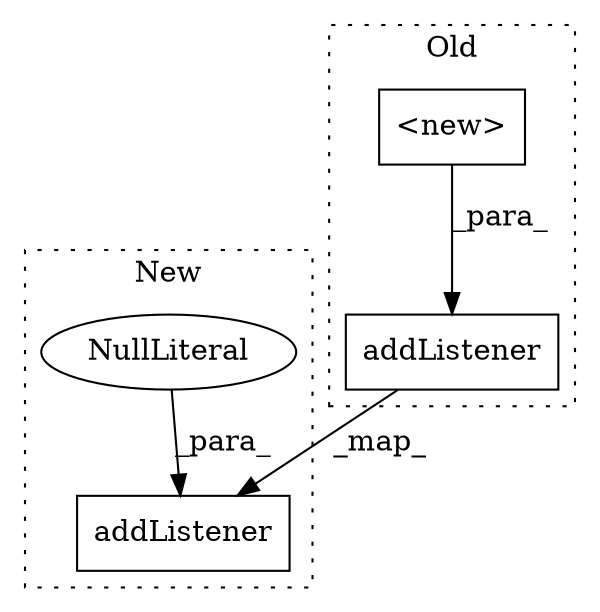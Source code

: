 digraph G {
subgraph cluster0 {
1 [label="addListener" a="32" s="42161,42370" l="23,1" shape="box"];
3 [label="<new>" a="14" s="42184" l="15" shape="box"];
label = "Old";
style="dotted";
}
subgraph cluster1 {
2 [label="addListener" a="32" s="42200,42282" l="12,1" shape="box"];
4 [label="NullLiteral" a="33" s="42212" l="52" shape="ellipse"];
label = "New";
style="dotted";
}
1 -> 2 [label="_map_"];
3 -> 1 [label="_para_"];
4 -> 2 [label="_para_"];
}